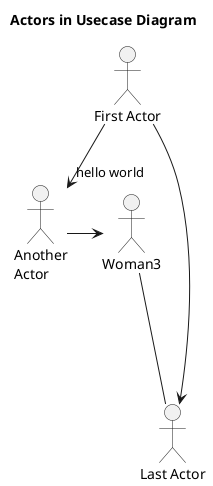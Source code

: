 @startuml

title Actors in Usecase Diagram

:First Actor:
:Another\nActor: as Man2
actor Woman3
actor :Last Actor: as Person1

:First Actor: -->"hello world" Man2
Man2 -> Woman3
Woman3 --- Person1
:First Actor: -> Person1
@enduml
